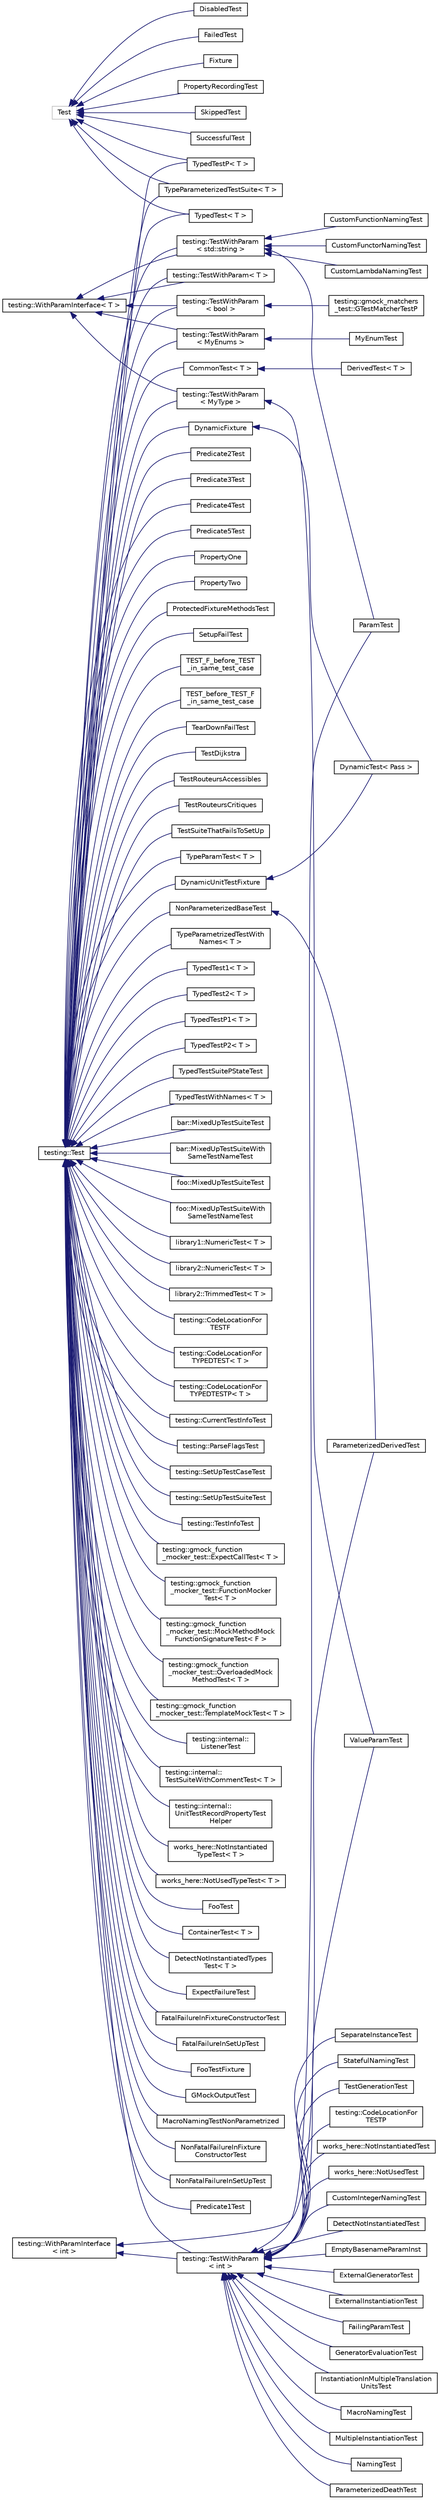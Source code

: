 digraph "Graphical Class Hierarchy"
{
 // LATEX_PDF_SIZE
  edge [fontname="Helvetica",fontsize="10",labelfontname="Helvetica",labelfontsize="10"];
  node [fontname="Helvetica",fontsize="10",shape=record];
  rankdir="LR";
  Node315 [label="Test",height=0.2,width=0.4,color="grey75", fillcolor="white", style="filled",tooltip=" "];
  Node315 -> Node0 [dir="back",color="midnightblue",fontsize="10",style="solid",fontname="Helvetica"];
  Node0 [label="TypedTest\< T \>",height=0.2,width=0.4,color="black", fillcolor="white", style="filled",URL="$class_typed_test.html",tooltip=" "];
  Node315 -> Node317 [dir="back",color="midnightblue",fontsize="10",style="solid",fontname="Helvetica"];
  Node317 [label="TypedTestP\< T \>",height=0.2,width=0.4,color="black", fillcolor="white", style="filled",URL="$class_typed_test_p.html",tooltip=" "];
  Node315 -> Node318 [dir="back",color="midnightblue",fontsize="10",style="solid",fontname="Helvetica"];
  Node318 [label="DisabledTest",height=0.2,width=0.4,color="black", fillcolor="white", style="filled",URL="$class_disabled_test.html",tooltip=" "];
  Node315 -> Node319 [dir="back",color="midnightblue",fontsize="10",style="solid",fontname="Helvetica"];
  Node319 [label="FailedTest",height=0.2,width=0.4,color="black", fillcolor="white", style="filled",URL="$class_failed_test.html",tooltip=" "];
  Node315 -> Node320 [dir="back",color="midnightblue",fontsize="10",style="solid",fontname="Helvetica"];
  Node320 [label="Fixture",height=0.2,width=0.4,color="black", fillcolor="white", style="filled",URL="$class_fixture.html",tooltip=" "];
  Node315 -> Node321 [dir="back",color="midnightblue",fontsize="10",style="solid",fontname="Helvetica"];
  Node321 [label="PropertyRecordingTest",height=0.2,width=0.4,color="black", fillcolor="white", style="filled",URL="$class_property_recording_test.html",tooltip=" "];
  Node315 -> Node322 [dir="back",color="midnightblue",fontsize="10",style="solid",fontname="Helvetica"];
  Node322 [label="SkippedTest",height=0.2,width=0.4,color="black", fillcolor="white", style="filled",URL="$class_skipped_test.html",tooltip=" "];
  Node315 -> Node323 [dir="back",color="midnightblue",fontsize="10",style="solid",fontname="Helvetica"];
  Node323 [label="SuccessfulTest",height=0.2,width=0.4,color="black", fillcolor="white", style="filled",URL="$class_successful_test.html",tooltip=" "];
  Node315 -> Node324 [dir="back",color="midnightblue",fontsize="10",style="solid",fontname="Helvetica"];
  Node324 [label="TypeParameterizedTestSuite\< T \>",height=0.2,width=0.4,color="black", fillcolor="white", style="filled",URL="$class_type_parameterized_test_suite.html",tooltip=" "];
  Node326 [label="testing::Test",height=0.2,width=0.4,color="black", fillcolor="white", style="filled",URL="$classtesting_1_1_test.html",tooltip=" "];
  Node326 -> Node327 [dir="back",color="midnightblue",fontsize="10",style="solid",fontname="Helvetica"];
  Node327 [label="testing::TestWithParam\l\< std::string \>",height=0.2,width=0.4,color="black", fillcolor="white", style="filled",URL="$classtesting_1_1_test_with_param.html",tooltip=" "];
  Node327 -> Node328 [dir="back",color="midnightblue",fontsize="10",style="solid",fontname="Helvetica"];
  Node328 [label="CustomFunctionNamingTest",height=0.2,width=0.4,color="black", fillcolor="white", style="filled",URL="$class_custom_function_naming_test.html",tooltip=" "];
  Node327 -> Node329 [dir="back",color="midnightblue",fontsize="10",style="solid",fontname="Helvetica"];
  Node329 [label="CustomFunctorNamingTest",height=0.2,width=0.4,color="black", fillcolor="white", style="filled",URL="$class_custom_functor_naming_test.html",tooltip=" "];
  Node327 -> Node330 [dir="back",color="midnightblue",fontsize="10",style="solid",fontname="Helvetica"];
  Node330 [label="CustomLambdaNamingTest",height=0.2,width=0.4,color="black", fillcolor="white", style="filled",URL="$class_custom_lambda_naming_test.html",tooltip=" "];
  Node327 -> Node331 [dir="back",color="midnightblue",fontsize="10",style="solid",fontname="Helvetica"];
  Node331 [label="ParamTest",height=0.2,width=0.4,color="black", fillcolor="white", style="filled",URL="$class_param_test.html",tooltip=" "];
  Node326 -> Node332 [dir="back",color="midnightblue",fontsize="10",style="solid",fontname="Helvetica"];
  Node332 [label="testing::TestWithParam\l\< int \>",height=0.2,width=0.4,color="black", fillcolor="white", style="filled",URL="$classtesting_1_1_test_with_param.html",tooltip=" "];
  Node332 -> Node331 [dir="back",color="midnightblue",fontsize="10",style="solid",fontname="Helvetica"];
  Node332 -> Node333 [dir="back",color="midnightblue",fontsize="10",style="solid",fontname="Helvetica"];
  Node333 [label="CustomIntegerNamingTest",height=0.2,width=0.4,color="black", fillcolor="white", style="filled",URL="$class_custom_integer_naming_test.html",tooltip=" "];
  Node332 -> Node334 [dir="back",color="midnightblue",fontsize="10",style="solid",fontname="Helvetica"];
  Node334 [label="DetectNotInstantiatedTest",height=0.2,width=0.4,color="black", fillcolor="white", style="filled",URL="$class_detect_not_instantiated_test.html",tooltip=" "];
  Node332 -> Node335 [dir="back",color="midnightblue",fontsize="10",style="solid",fontname="Helvetica"];
  Node335 [label="EmptyBasenameParamInst",height=0.2,width=0.4,color="black", fillcolor="white", style="filled",URL="$class_empty_basename_param_inst.html",tooltip=" "];
  Node332 -> Node336 [dir="back",color="midnightblue",fontsize="10",style="solid",fontname="Helvetica"];
  Node336 [label="ExternalGeneratorTest",height=0.2,width=0.4,color="black", fillcolor="white", style="filled",URL="$class_external_generator_test.html",tooltip=" "];
  Node332 -> Node337 [dir="back",color="midnightblue",fontsize="10",style="solid",fontname="Helvetica"];
  Node337 [label="ExternalInstantiationTest",height=0.2,width=0.4,color="black", fillcolor="white", style="filled",URL="$class_external_instantiation_test.html",tooltip=" "];
  Node332 -> Node338 [dir="back",color="midnightblue",fontsize="10",style="solid",fontname="Helvetica"];
  Node338 [label="FailingParamTest",height=0.2,width=0.4,color="black", fillcolor="white", style="filled",URL="$class_failing_param_test.html",tooltip=" "];
  Node332 -> Node339 [dir="back",color="midnightblue",fontsize="10",style="solid",fontname="Helvetica"];
  Node339 [label="GeneratorEvaluationTest",height=0.2,width=0.4,color="black", fillcolor="white", style="filled",URL="$class_generator_evaluation_test.html",tooltip=" "];
  Node332 -> Node340 [dir="back",color="midnightblue",fontsize="10",style="solid",fontname="Helvetica"];
  Node340 [label="InstantiationInMultipleTranslation\lUnitsTest",height=0.2,width=0.4,color="black", fillcolor="white", style="filled",URL="$class_instantiation_in_multiple_translation_units_test.html",tooltip=" "];
  Node332 -> Node341 [dir="back",color="midnightblue",fontsize="10",style="solid",fontname="Helvetica"];
  Node341 [label="MacroNamingTest",height=0.2,width=0.4,color="black", fillcolor="white", style="filled",URL="$class_macro_naming_test.html",tooltip=" "];
  Node332 -> Node342 [dir="back",color="midnightblue",fontsize="10",style="solid",fontname="Helvetica"];
  Node342 [label="MultipleInstantiationTest",height=0.2,width=0.4,color="black", fillcolor="white", style="filled",URL="$class_multiple_instantiation_test.html",tooltip=" "];
  Node332 -> Node343 [dir="back",color="midnightblue",fontsize="10",style="solid",fontname="Helvetica"];
  Node343 [label="NamingTest",height=0.2,width=0.4,color="black", fillcolor="white", style="filled",URL="$class_naming_test.html",tooltip=" "];
  Node332 -> Node344 [dir="back",color="midnightblue",fontsize="10",style="solid",fontname="Helvetica"];
  Node344 [label="ParameterizedDeathTest",height=0.2,width=0.4,color="black", fillcolor="white", style="filled",URL="$class_parameterized_death_test.html",tooltip=" "];
  Node332 -> Node345 [dir="back",color="midnightblue",fontsize="10",style="solid",fontname="Helvetica"];
  Node345 [label="SeparateInstanceTest",height=0.2,width=0.4,color="black", fillcolor="white", style="filled",URL="$class_separate_instance_test.html",tooltip=" "];
  Node332 -> Node346 [dir="back",color="midnightblue",fontsize="10",style="solid",fontname="Helvetica"];
  Node346 [label="StatefulNamingTest",height=0.2,width=0.4,color="black", fillcolor="white", style="filled",URL="$class_stateful_naming_test.html",tooltip=" "];
  Node332 -> Node347 [dir="back",color="midnightblue",fontsize="10",style="solid",fontname="Helvetica"];
  Node347 [label="TestGenerationTest",height=0.2,width=0.4,color="black", fillcolor="white", style="filled",URL="$class_test_generation_test.html",tooltip=" "];
  Node332 -> Node348 [dir="back",color="midnightblue",fontsize="10",style="solid",fontname="Helvetica"];
  Node348 [label="ValueParamTest",height=0.2,width=0.4,color="black", fillcolor="white", style="filled",URL="$class_value_param_test.html",tooltip=" "];
  Node332 -> Node349 [dir="back",color="midnightblue",fontsize="10",style="solid",fontname="Helvetica"];
  Node349 [label="testing::CodeLocationFor\lTESTP",height=0.2,width=0.4,color="black", fillcolor="white", style="filled",URL="$classtesting_1_1_code_location_for_t_e_s_t_p.html",tooltip=" "];
  Node332 -> Node350 [dir="back",color="midnightblue",fontsize="10",style="solid",fontname="Helvetica"];
  Node350 [label="works_here::NotInstantiatedTest",height=0.2,width=0.4,color="black", fillcolor="white", style="filled",URL="$classworks__here_1_1_not_instantiated_test.html",tooltip=" "];
  Node332 -> Node351 [dir="back",color="midnightblue",fontsize="10",style="solid",fontname="Helvetica"];
  Node351 [label="works_here::NotUsedTest",height=0.2,width=0.4,color="black", fillcolor="white", style="filled",URL="$classworks__here_1_1_not_used_test.html",tooltip=" "];
  Node326 -> Node352 [dir="back",color="midnightblue",fontsize="10",style="solid",fontname="Helvetica"];
  Node352 [label="testing::TestWithParam\l\< MyType \>",height=0.2,width=0.4,color="black", fillcolor="white", style="filled",URL="$classtesting_1_1_test_with_param.html",tooltip=" "];
  Node352 -> Node348 [dir="back",color="midnightblue",fontsize="10",style="solid",fontname="Helvetica"];
  Node326 -> Node353 [dir="back",color="midnightblue",fontsize="10",style="solid",fontname="Helvetica"];
  Node353 [label="testing::TestWithParam\l\< bool \>",height=0.2,width=0.4,color="black", fillcolor="white", style="filled",URL="$classtesting_1_1_test_with_param.html",tooltip=" "];
  Node353 -> Node354 [dir="back",color="midnightblue",fontsize="10",style="solid",fontname="Helvetica"];
  Node354 [label="testing::gmock_matchers\l_test::GTestMatcherTestP",height=0.2,width=0.4,color="black", fillcolor="white", style="filled",URL="$classtesting_1_1gmock__matchers__test_1_1_g_test_matcher_test_p.html",tooltip=" "];
  Node326 -> Node355 [dir="back",color="midnightblue",fontsize="10",style="solid",fontname="Helvetica"];
  Node355 [label="testing::TestWithParam\l\< MyEnums \>",height=0.2,width=0.4,color="black", fillcolor="white", style="filled",URL="$classtesting_1_1_test_with_param.html",tooltip=" "];
  Node355 -> Node356 [dir="back",color="midnightblue",fontsize="10",style="solid",fontname="Helvetica"];
  Node356 [label="MyEnumTest",height=0.2,width=0.4,color="black", fillcolor="white", style="filled",URL="$class_my_enum_test.html",tooltip=" "];
  Node326 -> Node357 [dir="back",color="midnightblue",fontsize="10",style="solid",fontname="Helvetica"];
  Node357 [label="FooTest",height=0.2,width=0.4,color="black", fillcolor="white", style="filled",URL="$class_foo_test.html",tooltip=" "];
  Node326 -> Node358 [dir="back",color="midnightblue",fontsize="10",style="solid",fontname="Helvetica"];
  Node358 [label="CommonTest\< T \>",height=0.2,width=0.4,color="black", fillcolor="white", style="filled",URL="$class_common_test.html",tooltip=" "];
  Node358 -> Node359 [dir="back",color="midnightblue",fontsize="10",style="solid",fontname="Helvetica"];
  Node359 [label="DerivedTest\< T \>",height=0.2,width=0.4,color="black", fillcolor="white", style="filled",URL="$class_derived_test.html",tooltip=" "];
  Node326 -> Node360 [dir="back",color="midnightblue",fontsize="10",style="solid",fontname="Helvetica"];
  Node360 [label="ContainerTest\< T \>",height=0.2,width=0.4,color="black", fillcolor="white", style="filled",URL="$class_container_test.html",tooltip=" "];
  Node326 -> Node361 [dir="back",color="midnightblue",fontsize="10",style="solid",fontname="Helvetica"];
  Node361 [label="DetectNotInstantiatedTypes\lTest\< T \>",height=0.2,width=0.4,color="black", fillcolor="white", style="filled",URL="$class_detect_not_instantiated_types_test.html",tooltip=" "];
  Node326 -> Node362 [dir="back",color="midnightblue",fontsize="10",style="solid",fontname="Helvetica"];
  Node362 [label="DynamicFixture",height=0.2,width=0.4,color="black", fillcolor="white", style="filled",URL="$class_dynamic_fixture.html",tooltip=" "];
  Node362 -> Node363 [dir="back",color="midnightblue",fontsize="10",style="solid",fontname="Helvetica"];
  Node363 [label="DynamicTest\< Pass \>",height=0.2,width=0.4,color="black", fillcolor="white", style="filled",URL="$class_dynamic_test.html",tooltip=" "];
  Node326 -> Node364 [dir="back",color="midnightblue",fontsize="10",style="solid",fontname="Helvetica"];
  Node364 [label="DynamicUnitTestFixture",height=0.2,width=0.4,color="black", fillcolor="white", style="filled",URL="$class_dynamic_unit_test_fixture.html",tooltip=" "];
  Node364 -> Node363 [dir="back",color="midnightblue",fontsize="10",style="solid",fontname="Helvetica"];
  Node326 -> Node365 [dir="back",color="midnightblue",fontsize="10",style="solid",fontname="Helvetica"];
  Node365 [label="ExpectFailureTest",height=0.2,width=0.4,color="black", fillcolor="white", style="filled",URL="$class_expect_failure_test.html",tooltip=" "];
  Node326 -> Node366 [dir="back",color="midnightblue",fontsize="10",style="solid",fontname="Helvetica"];
  Node366 [label="FatalFailureInFixtureConstructorTest",height=0.2,width=0.4,color="black", fillcolor="white", style="filled",URL="$class_fatal_failure_in_fixture_constructor_test.html",tooltip=" "];
  Node326 -> Node367 [dir="back",color="midnightblue",fontsize="10",style="solid",fontname="Helvetica"];
  Node367 [label="FatalFailureInSetUpTest",height=0.2,width=0.4,color="black", fillcolor="white", style="filled",URL="$class_fatal_failure_in_set_up_test.html",tooltip=" "];
  Node326 -> Node368 [dir="back",color="midnightblue",fontsize="10",style="solid",fontname="Helvetica"];
  Node368 [label="FooTestFixture",height=0.2,width=0.4,color="black", fillcolor="white", style="filled",URL="$class_foo_test_fixture.html",tooltip=" "];
  Node326 -> Node369 [dir="back",color="midnightblue",fontsize="10",style="solid",fontname="Helvetica"];
  Node369 [label="GMockOutputTest",height=0.2,width=0.4,color="black", fillcolor="white", style="filled",URL="$class_g_mock_output_test.html",tooltip=" "];
  Node326 -> Node370 [dir="back",color="midnightblue",fontsize="10",style="solid",fontname="Helvetica"];
  Node370 [label="MacroNamingTestNonParametrized",height=0.2,width=0.4,color="black", fillcolor="white", style="filled",URL="$class_macro_naming_test_non_parametrized.html",tooltip=" "];
  Node326 -> Node371 [dir="back",color="midnightblue",fontsize="10",style="solid",fontname="Helvetica"];
  Node371 [label="NonFatalFailureInFixture\lConstructorTest",height=0.2,width=0.4,color="black", fillcolor="white", style="filled",URL="$class_non_fatal_failure_in_fixture_constructor_test.html",tooltip=" "];
  Node326 -> Node372 [dir="back",color="midnightblue",fontsize="10",style="solid",fontname="Helvetica"];
  Node372 [label="NonFatalFailureInSetUpTest",height=0.2,width=0.4,color="black", fillcolor="white", style="filled",URL="$class_non_fatal_failure_in_set_up_test.html",tooltip=" "];
  Node326 -> Node373 [dir="back",color="midnightblue",fontsize="10",style="solid",fontname="Helvetica"];
  Node373 [label="NonParameterizedBaseTest",height=0.2,width=0.4,color="black", fillcolor="white", style="filled",URL="$class_non_parameterized_base_test.html",tooltip=" "];
  Node373 -> Node374 [dir="back",color="midnightblue",fontsize="10",style="solid",fontname="Helvetica"];
  Node374 [label="ParameterizedDerivedTest",height=0.2,width=0.4,color="black", fillcolor="white", style="filled",URL="$class_parameterized_derived_test.html",tooltip=" "];
  Node326 -> Node375 [dir="back",color="midnightblue",fontsize="10",style="solid",fontname="Helvetica"];
  Node375 [label="Predicate1Test",height=0.2,width=0.4,color="black", fillcolor="white", style="filled",URL="$class_predicate1_test.html",tooltip=" "];
  Node326 -> Node376 [dir="back",color="midnightblue",fontsize="10",style="solid",fontname="Helvetica"];
  Node376 [label="Predicate2Test",height=0.2,width=0.4,color="black", fillcolor="white", style="filled",URL="$class_predicate2_test.html",tooltip=" "];
  Node326 -> Node377 [dir="back",color="midnightblue",fontsize="10",style="solid",fontname="Helvetica"];
  Node377 [label="Predicate3Test",height=0.2,width=0.4,color="black", fillcolor="white", style="filled",URL="$class_predicate3_test.html",tooltip=" "];
  Node326 -> Node378 [dir="back",color="midnightblue",fontsize="10",style="solid",fontname="Helvetica"];
  Node378 [label="Predicate4Test",height=0.2,width=0.4,color="black", fillcolor="white", style="filled",URL="$class_predicate4_test.html",tooltip=" "];
  Node326 -> Node379 [dir="back",color="midnightblue",fontsize="10",style="solid",fontname="Helvetica"];
  Node379 [label="Predicate5Test",height=0.2,width=0.4,color="black", fillcolor="white", style="filled",URL="$class_predicate5_test.html",tooltip=" "];
  Node326 -> Node380 [dir="back",color="midnightblue",fontsize="10",style="solid",fontname="Helvetica"];
  Node380 [label="PropertyOne",height=0.2,width=0.4,color="black", fillcolor="white", style="filled",URL="$class_property_one.html",tooltip=" "];
  Node326 -> Node381 [dir="back",color="midnightblue",fontsize="10",style="solid",fontname="Helvetica"];
  Node381 [label="PropertyTwo",height=0.2,width=0.4,color="black", fillcolor="white", style="filled",URL="$class_property_two.html",tooltip=" "];
  Node326 -> Node382 [dir="back",color="midnightblue",fontsize="10",style="solid",fontname="Helvetica"];
  Node382 [label="ProtectedFixtureMethodsTest",height=0.2,width=0.4,color="black", fillcolor="white", style="filled",URL="$class_protected_fixture_methods_test.html",tooltip=" "];
  Node326 -> Node383 [dir="back",color="midnightblue",fontsize="10",style="solid",fontname="Helvetica"];
  Node383 [label="SetupFailTest",height=0.2,width=0.4,color="black", fillcolor="white", style="filled",URL="$class_setup_fail_test.html",tooltip=" "];
  Node326 -> Node384 [dir="back",color="midnightblue",fontsize="10",style="solid",fontname="Helvetica"];
  Node384 [label="TEST_F_before_TEST\l_in_same_test_case",height=0.2,width=0.4,color="black", fillcolor="white", style="filled",URL="$class_t_e_s_t___f__before___t_e_s_t__in__same__test__case.html",tooltip=" "];
  Node326 -> Node385 [dir="back",color="midnightblue",fontsize="10",style="solid",fontname="Helvetica"];
  Node385 [label="TEST_before_TEST_F\l_in_same_test_case",height=0.2,width=0.4,color="black", fillcolor="white", style="filled",URL="$class_t_e_s_t__before___t_e_s_t___f__in__same__test__case.html",tooltip=" "];
  Node326 -> Node386 [dir="back",color="midnightblue",fontsize="10",style="solid",fontname="Helvetica"];
  Node386 [label="TearDownFailTest",height=0.2,width=0.4,color="black", fillcolor="white", style="filled",URL="$class_tear_down_fail_test.html",tooltip=" "];
  Node326 -> Node387 [dir="back",color="midnightblue",fontsize="10",style="solid",fontname="Helvetica"];
  Node387 [label="TestDijkstra",height=0.2,width=0.4,color="black", fillcolor="white", style="filled",URL="$class_test_dijkstra.html",tooltip=" "];
  Node326 -> Node388 [dir="back",color="midnightblue",fontsize="10",style="solid",fontname="Helvetica"];
  Node388 [label="TestRouteursAccessibles",height=0.2,width=0.4,color="black", fillcolor="white", style="filled",URL="$class_test_routeurs_accessibles.html",tooltip=" "];
  Node326 -> Node389 [dir="back",color="midnightblue",fontsize="10",style="solid",fontname="Helvetica"];
  Node389 [label="TestRouteursCritiques",height=0.2,width=0.4,color="black", fillcolor="white", style="filled",URL="$class_test_routeurs_critiques.html",tooltip=" "];
  Node326 -> Node390 [dir="back",color="midnightblue",fontsize="10",style="solid",fontname="Helvetica"];
  Node390 [label="TestSuiteThatFailsToSetUp",height=0.2,width=0.4,color="black", fillcolor="white", style="filled",URL="$class_test_suite_that_fails_to_set_up.html",tooltip=" "];
  Node326 -> Node391 [dir="back",color="midnightblue",fontsize="10",style="solid",fontname="Helvetica"];
  Node391 [label="TypeParamTest\< T \>",height=0.2,width=0.4,color="black", fillcolor="white", style="filled",URL="$class_type_param_test.html",tooltip=" "];
  Node326 -> Node324 [dir="back",color="midnightblue",fontsize="10",style="solid",fontname="Helvetica"];
  Node326 -> Node392 [dir="back",color="midnightblue",fontsize="10",style="solid",fontname="Helvetica"];
  Node392 [label="TypeParametrizedTestWith\lNames\< T \>",height=0.2,width=0.4,color="black", fillcolor="white", style="filled",URL="$class_type_parametrized_test_with_names.html",tooltip=" "];
  Node326 -> Node0 [dir="back",color="midnightblue",fontsize="10",style="solid",fontname="Helvetica"];
  Node326 -> Node393 [dir="back",color="midnightblue",fontsize="10",style="solid",fontname="Helvetica"];
  Node393 [label="TypedTest1\< T \>",height=0.2,width=0.4,color="black", fillcolor="white", style="filled",URL="$class_typed_test1.html",tooltip=" "];
  Node326 -> Node394 [dir="back",color="midnightblue",fontsize="10",style="solid",fontname="Helvetica"];
  Node394 [label="TypedTest2\< T \>",height=0.2,width=0.4,color="black", fillcolor="white", style="filled",URL="$class_typed_test2.html",tooltip=" "];
  Node326 -> Node317 [dir="back",color="midnightblue",fontsize="10",style="solid",fontname="Helvetica"];
  Node326 -> Node395 [dir="back",color="midnightblue",fontsize="10",style="solid",fontname="Helvetica"];
  Node395 [label="TypedTestP1\< T \>",height=0.2,width=0.4,color="black", fillcolor="white", style="filled",URL="$class_typed_test_p1.html",tooltip=" "];
  Node326 -> Node396 [dir="back",color="midnightblue",fontsize="10",style="solid",fontname="Helvetica"];
  Node396 [label="TypedTestP2\< T \>",height=0.2,width=0.4,color="black", fillcolor="white", style="filled",URL="$class_typed_test_p2.html",tooltip=" "];
  Node326 -> Node397 [dir="back",color="midnightblue",fontsize="10",style="solid",fontname="Helvetica"];
  Node397 [label="TypedTestSuitePStateTest",height=0.2,width=0.4,color="black", fillcolor="white", style="filled",URL="$class_typed_test_suite_p_state_test.html",tooltip=" "];
  Node326 -> Node398 [dir="back",color="midnightblue",fontsize="10",style="solid",fontname="Helvetica"];
  Node398 [label="TypedTestWithNames\< T \>",height=0.2,width=0.4,color="black", fillcolor="white", style="filled",URL="$class_typed_test_with_names.html",tooltip=" "];
  Node326 -> Node399 [dir="back",color="midnightblue",fontsize="10",style="solid",fontname="Helvetica"];
  Node399 [label="bar::MixedUpTestSuiteTest",height=0.2,width=0.4,color="black", fillcolor="white", style="filled",URL="$classbar_1_1_mixed_up_test_suite_test.html",tooltip=" "];
  Node326 -> Node400 [dir="back",color="midnightblue",fontsize="10",style="solid",fontname="Helvetica"];
  Node400 [label="bar::MixedUpTestSuiteWith\lSameTestNameTest",height=0.2,width=0.4,color="black", fillcolor="white", style="filled",URL="$classbar_1_1_mixed_up_test_suite_with_same_test_name_test.html",tooltip=" "];
  Node326 -> Node401 [dir="back",color="midnightblue",fontsize="10",style="solid",fontname="Helvetica"];
  Node401 [label="foo::MixedUpTestSuiteTest",height=0.2,width=0.4,color="black", fillcolor="white", style="filled",URL="$classfoo_1_1_mixed_up_test_suite_test.html",tooltip=" "];
  Node326 -> Node402 [dir="back",color="midnightblue",fontsize="10",style="solid",fontname="Helvetica"];
  Node402 [label="foo::MixedUpTestSuiteWith\lSameTestNameTest",height=0.2,width=0.4,color="black", fillcolor="white", style="filled",URL="$classfoo_1_1_mixed_up_test_suite_with_same_test_name_test.html",tooltip=" "];
  Node326 -> Node403 [dir="back",color="midnightblue",fontsize="10",style="solid",fontname="Helvetica"];
  Node403 [label="library1::NumericTest\< T \>",height=0.2,width=0.4,color="black", fillcolor="white", style="filled",URL="$classlibrary1_1_1_numeric_test.html",tooltip=" "];
  Node326 -> Node404 [dir="back",color="midnightblue",fontsize="10",style="solid",fontname="Helvetica"];
  Node404 [label="library2::NumericTest\< T \>",height=0.2,width=0.4,color="black", fillcolor="white", style="filled",URL="$classlibrary2_1_1_numeric_test.html",tooltip=" "];
  Node326 -> Node405 [dir="back",color="midnightblue",fontsize="10",style="solid",fontname="Helvetica"];
  Node405 [label="library2::TrimmedTest\< T \>",height=0.2,width=0.4,color="black", fillcolor="white", style="filled",URL="$classlibrary2_1_1_trimmed_test.html",tooltip=" "];
  Node326 -> Node406 [dir="back",color="midnightblue",fontsize="10",style="solid",fontname="Helvetica"];
  Node406 [label="testing::CodeLocationFor\lTESTF",height=0.2,width=0.4,color="black", fillcolor="white", style="filled",URL="$classtesting_1_1_code_location_for_t_e_s_t_f.html",tooltip=" "];
  Node326 -> Node407 [dir="back",color="midnightblue",fontsize="10",style="solid",fontname="Helvetica"];
  Node407 [label="testing::CodeLocationFor\lTYPEDTEST\< T \>",height=0.2,width=0.4,color="black", fillcolor="white", style="filled",URL="$classtesting_1_1_code_location_for_t_y_p_e_d_t_e_s_t.html",tooltip=" "];
  Node326 -> Node408 [dir="back",color="midnightblue",fontsize="10",style="solid",fontname="Helvetica"];
  Node408 [label="testing::CodeLocationFor\lTYPEDTESTP\< T \>",height=0.2,width=0.4,color="black", fillcolor="white", style="filled",URL="$classtesting_1_1_code_location_for_t_y_p_e_d_t_e_s_t_p.html",tooltip=" "];
  Node326 -> Node409 [dir="back",color="midnightblue",fontsize="10",style="solid",fontname="Helvetica"];
  Node409 [label="testing::CurrentTestInfoTest",height=0.2,width=0.4,color="black", fillcolor="white", style="filled",URL="$classtesting_1_1_current_test_info_test.html",tooltip=" "];
  Node326 -> Node410 [dir="back",color="midnightblue",fontsize="10",style="solid",fontname="Helvetica"];
  Node410 [label="testing::ParseFlagsTest",height=0.2,width=0.4,color="black", fillcolor="white", style="filled",URL="$classtesting_1_1_parse_flags_test.html",tooltip=" "];
  Node326 -> Node411 [dir="back",color="midnightblue",fontsize="10",style="solid",fontname="Helvetica"];
  Node411 [label="testing::SetUpTestCaseTest",height=0.2,width=0.4,color="black", fillcolor="white", style="filled",URL="$classtesting_1_1_set_up_test_case_test.html",tooltip=" "];
  Node326 -> Node412 [dir="back",color="midnightblue",fontsize="10",style="solid",fontname="Helvetica"];
  Node412 [label="testing::SetUpTestSuiteTest",height=0.2,width=0.4,color="black", fillcolor="white", style="filled",URL="$classtesting_1_1_set_up_test_suite_test.html",tooltip=" "];
  Node326 -> Node413 [dir="back",color="midnightblue",fontsize="10",style="solid",fontname="Helvetica"];
  Node413 [label="testing::TestInfoTest",height=0.2,width=0.4,color="black", fillcolor="white", style="filled",URL="$classtesting_1_1_test_info_test.html",tooltip=" "];
  Node326 -> Node414 [dir="back",color="midnightblue",fontsize="10",style="solid",fontname="Helvetica"];
  Node414 [label="testing::TestWithParam\< T \>",height=0.2,width=0.4,color="black", fillcolor="white", style="filled",URL="$classtesting_1_1_test_with_param.html",tooltip=" "];
  Node326 -> Node415 [dir="back",color="midnightblue",fontsize="10",style="solid",fontname="Helvetica"];
  Node415 [label="testing::gmock_function\l_mocker_test::ExpectCallTest\< T \>",height=0.2,width=0.4,color="black", fillcolor="white", style="filled",URL="$classtesting_1_1gmock__function__mocker__test_1_1_expect_call_test.html",tooltip=" "];
  Node326 -> Node416 [dir="back",color="midnightblue",fontsize="10",style="solid",fontname="Helvetica"];
  Node416 [label="testing::gmock_function\l_mocker_test::FunctionMocker\lTest\< T \>",height=0.2,width=0.4,color="black", fillcolor="white", style="filled",URL="$classtesting_1_1gmock__function__mocker__test_1_1_function_mocker_test.html",tooltip=" "];
  Node326 -> Node417 [dir="back",color="midnightblue",fontsize="10",style="solid",fontname="Helvetica"];
  Node417 [label="testing::gmock_function\l_mocker_test::MockMethodMock\lFunctionSignatureTest\< F \>",height=0.2,width=0.4,color="black", fillcolor="white", style="filled",URL="$classtesting_1_1gmock__function__mocker__test_1_1_mock_method_mock_function_signature_test.html",tooltip=" "];
  Node326 -> Node418 [dir="back",color="midnightblue",fontsize="10",style="solid",fontname="Helvetica"];
  Node418 [label="testing::gmock_function\l_mocker_test::OverloadedMock\lMethodTest\< T \>",height=0.2,width=0.4,color="black", fillcolor="white", style="filled",URL="$classtesting_1_1gmock__function__mocker__test_1_1_overloaded_mock_method_test.html",tooltip=" "];
  Node326 -> Node419 [dir="back",color="midnightblue",fontsize="10",style="solid",fontname="Helvetica"];
  Node419 [label="testing::gmock_function\l_mocker_test::TemplateMockTest\< T \>",height=0.2,width=0.4,color="black", fillcolor="white", style="filled",URL="$classtesting_1_1gmock__function__mocker__test_1_1_template_mock_test.html",tooltip=" "];
  Node326 -> Node420 [dir="back",color="midnightblue",fontsize="10",style="solid",fontname="Helvetica"];
  Node420 [label="testing::internal::\lListenerTest",height=0.2,width=0.4,color="black", fillcolor="white", style="filled",URL="$classtesting_1_1internal_1_1_listener_test.html",tooltip=" "];
  Node326 -> Node421 [dir="back",color="midnightblue",fontsize="10",style="solid",fontname="Helvetica"];
  Node421 [label="testing::internal::\lTestSuiteWithCommentTest\< T \>",height=0.2,width=0.4,color="black", fillcolor="white", style="filled",URL="$classtesting_1_1internal_1_1_test_suite_with_comment_test.html",tooltip=" "];
  Node326 -> Node422 [dir="back",color="midnightblue",fontsize="10",style="solid",fontname="Helvetica"];
  Node422 [label="testing::internal::\lUnitTestRecordPropertyTest\lHelper",height=0.2,width=0.4,color="black", fillcolor="white", style="filled",URL="$classtesting_1_1internal_1_1_unit_test_record_property_test_helper.html",tooltip=" "];
  Node326 -> Node423 [dir="back",color="midnightblue",fontsize="10",style="solid",fontname="Helvetica"];
  Node423 [label="works_here::NotInstantiated\lTypeTest\< T \>",height=0.2,width=0.4,color="black", fillcolor="white", style="filled",URL="$classworks__here_1_1_not_instantiated_type_test.html",tooltip=" "];
  Node326 -> Node424 [dir="back",color="midnightblue",fontsize="10",style="solid",fontname="Helvetica"];
  Node424 [label="works_here::NotUsedTypeTest\< T \>",height=0.2,width=0.4,color="black", fillcolor="white", style="filled",URL="$classworks__here_1_1_not_used_type_test.html",tooltip=" "];
  Node558 [label="testing::WithParamInterface\< T \>",height=0.2,width=0.4,color="black", fillcolor="white", style="filled",URL="$classtesting_1_1_with_param_interface.html",tooltip=" "];
  Node558 -> Node327 [dir="back",color="midnightblue",fontsize="10",style="solid",fontname="Helvetica"];
  Node558 -> Node352 [dir="back",color="midnightblue",fontsize="10",style="solid",fontname="Helvetica"];
  Node558 -> Node353 [dir="back",color="midnightblue",fontsize="10",style="solid",fontname="Helvetica"];
  Node558 -> Node355 [dir="back",color="midnightblue",fontsize="10",style="solid",fontname="Helvetica"];
  Node558 -> Node414 [dir="back",color="midnightblue",fontsize="10",style="solid",fontname="Helvetica"];
  Node559 [label="testing::WithParamInterface\l\< int \>",height=0.2,width=0.4,color="black", fillcolor="white", style="filled",URL="$classtesting_1_1_with_param_interface.html",tooltip=" "];
  Node559 -> Node332 [dir="back",color="midnightblue",fontsize="10",style="solid",fontname="Helvetica"];
  Node559 -> Node374 [dir="back",color="midnightblue",fontsize="10",style="solid",fontname="Helvetica"];
}
